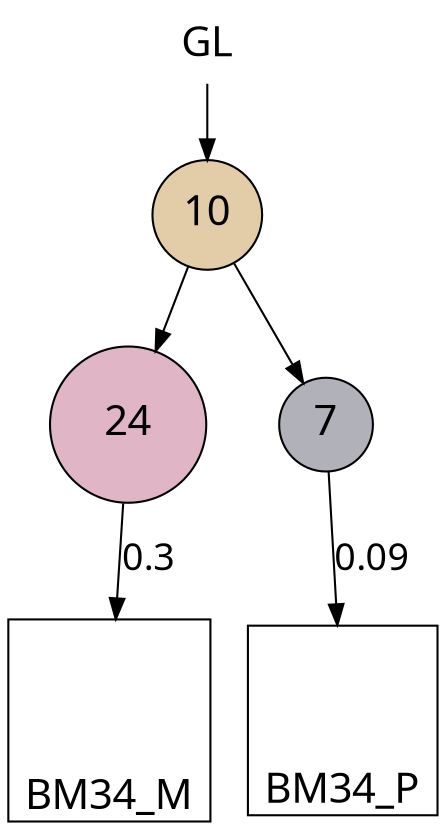 digraph G { 
size ="10,10"
forcelabels=true
0 -> 1[ label="" fontname="Dialog.bold" fontsize=18];
1 -> 3[ label="" fontname="Dialog.bold" fontsize=18];
1 -> 2[ label="" fontname="Dialog.bold" fontsize=18];
3 -> 5[ label="0.3" fontname="Dialog.bold" fontsize=18];
2 -> 6[ label="0.09" fontname="Dialog.bold" fontsize=18];
0 [ shape=plaintext label="GL" fontname="Dialog.bold" fontsize=20 style=filled fillcolor="#ffffff" color="#000000" width=0.625 heigth=0.625];
1 [ shape=circle label="10" fontname="Dialog.bold" fontsize=20 style=filled fillcolor="#e3cda8" color="#000000" width=0.625 heigth=0.625];
2 [ shape=circle label="7" fontname="Dialog.bold" fontsize=20 style=filled fillcolor="#b1b1ba" color="#000000" width=0.625 heigth=0.625];
3 [ shape=circle label="24" fontname="Dialog.bold" fontsize=20 style=filled fillcolor="#e0b6c7" color="#000000" width=1.0416666666666667 heigth=1.0416666666666667];
5 [image="/lustre/rde/user/guoxc/project/181126_12Sample_BrM/phylogenetic/INcloudL/03LICHEE/lichee_dot_img_temp/img_1545198087909_5.png" shape=square label="BM34_M" labelloc=b fontname="Dialog.bold" fontsize=20 style=filled fillcolor="#ffffff" color="#000000" width=0.8333333333333334 heigth=0.8333333333333334];
6 [image="/lustre/rde/user/guoxc/project/181126_12Sample_BrM/phylogenetic/INcloudL/03LICHEE/lichee_dot_img_temp/img_1545198087909_6.png" shape=square label="BM34_P" labelloc=b fontname="Dialog.bold" fontsize=20 style=filled fillcolor="#ffffff" color="#000000" width=0.8333333333333334 heigth=0.8333333333333334];
{ rank = sink; 5; 6; } 
}